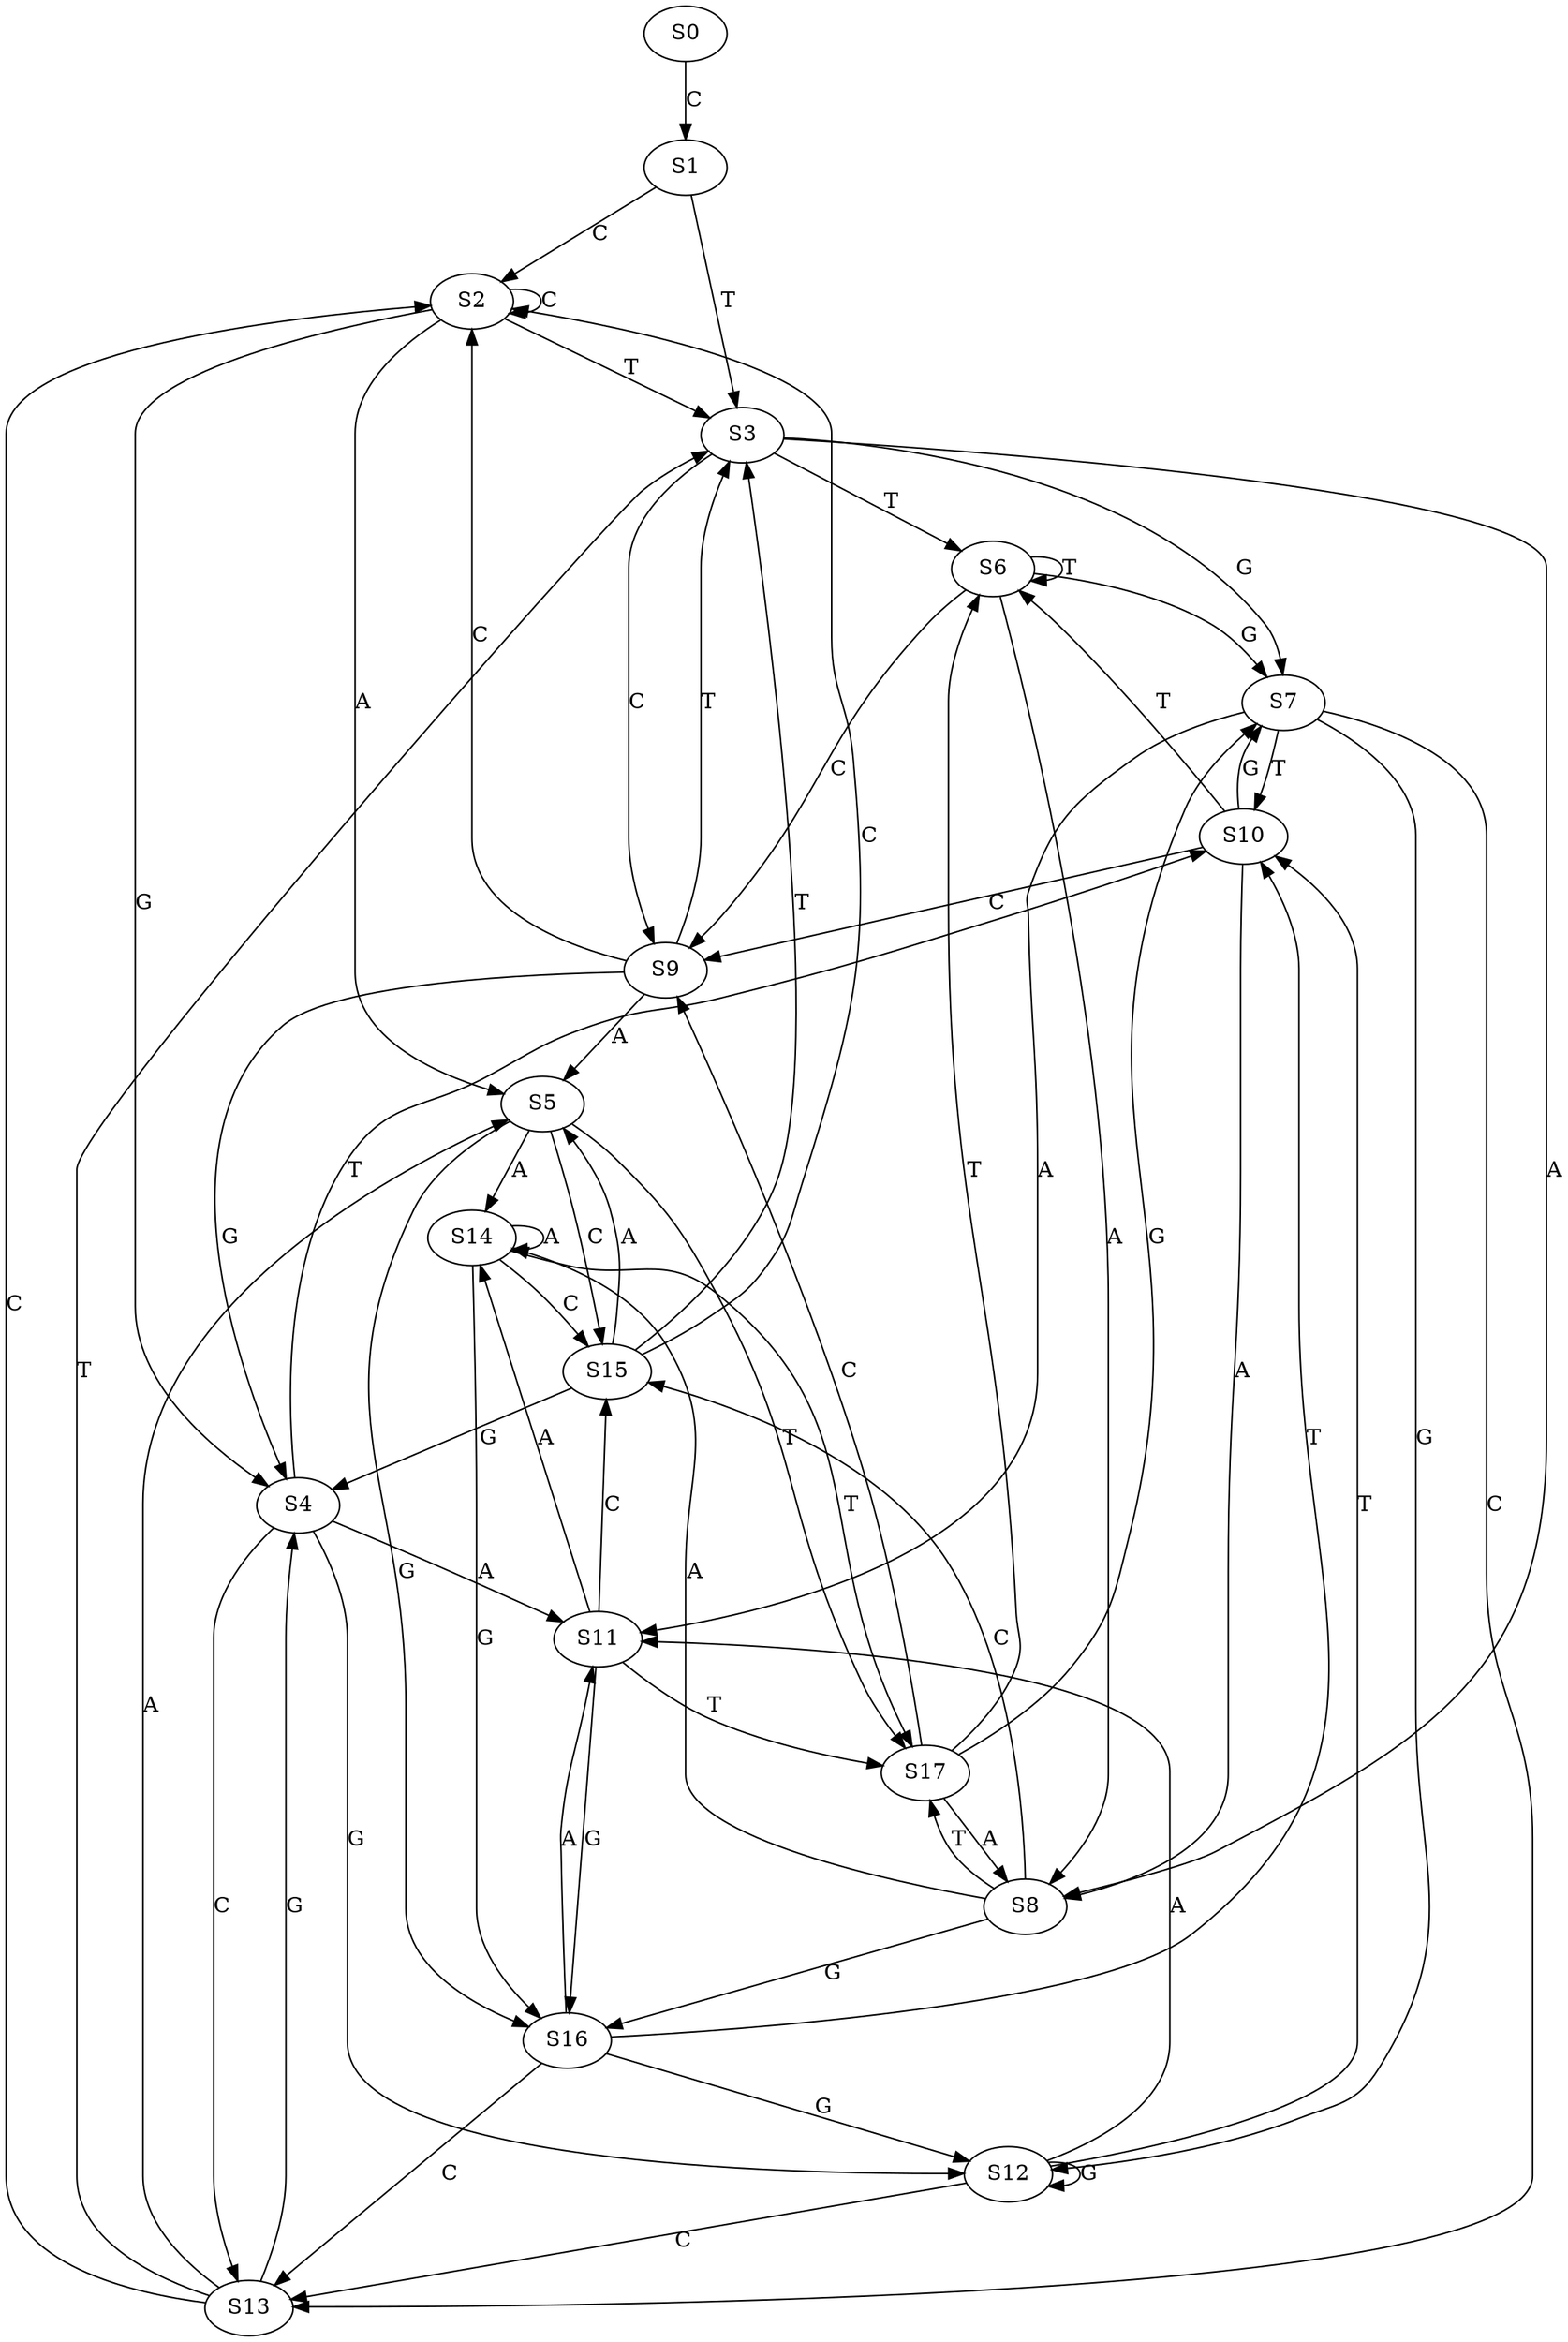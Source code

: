 strict digraph  {
	S0 -> S1 [ label = C ];
	S1 -> S2 [ label = C ];
	S1 -> S3 [ label = T ];
	S2 -> S4 [ label = G ];
	S2 -> S2 [ label = C ];
	S2 -> S3 [ label = T ];
	S2 -> S5 [ label = A ];
	S3 -> S6 [ label = T ];
	S3 -> S7 [ label = G ];
	S3 -> S8 [ label = A ];
	S3 -> S9 [ label = C ];
	S4 -> S10 [ label = T ];
	S4 -> S11 [ label = A ];
	S4 -> S12 [ label = G ];
	S4 -> S13 [ label = C ];
	S5 -> S14 [ label = A ];
	S5 -> S15 [ label = C ];
	S5 -> S16 [ label = G ];
	S5 -> S17 [ label = T ];
	S6 -> S8 [ label = A ];
	S6 -> S6 [ label = T ];
	S6 -> S9 [ label = C ];
	S6 -> S7 [ label = G ];
	S7 -> S11 [ label = A ];
	S7 -> S10 [ label = T ];
	S7 -> S12 [ label = G ];
	S7 -> S13 [ label = C ];
	S8 -> S15 [ label = C ];
	S8 -> S14 [ label = A ];
	S8 -> S17 [ label = T ];
	S8 -> S16 [ label = G ];
	S9 -> S3 [ label = T ];
	S9 -> S5 [ label = A ];
	S9 -> S2 [ label = C ];
	S9 -> S4 [ label = G ];
	S10 -> S7 [ label = G ];
	S10 -> S6 [ label = T ];
	S10 -> S8 [ label = A ];
	S10 -> S9 [ label = C ];
	S11 -> S15 [ label = C ];
	S11 -> S16 [ label = G ];
	S11 -> S17 [ label = T ];
	S11 -> S14 [ label = A ];
	S12 -> S11 [ label = A ];
	S12 -> S10 [ label = T ];
	S12 -> S12 [ label = G ];
	S12 -> S13 [ label = C ];
	S13 -> S3 [ label = T ];
	S13 -> S4 [ label = G ];
	S13 -> S2 [ label = C ];
	S13 -> S5 [ label = A ];
	S14 -> S15 [ label = C ];
	S14 -> S16 [ label = G ];
	S14 -> S14 [ label = A ];
	S14 -> S17 [ label = T ];
	S15 -> S4 [ label = G ];
	S15 -> S3 [ label = T ];
	S15 -> S2 [ label = C ];
	S15 -> S5 [ label = A ];
	S16 -> S13 [ label = C ];
	S16 -> S12 [ label = G ];
	S16 -> S11 [ label = A ];
	S16 -> S10 [ label = T ];
	S17 -> S9 [ label = C ];
	S17 -> S6 [ label = T ];
	S17 -> S7 [ label = G ];
	S17 -> S8 [ label = A ];
}
